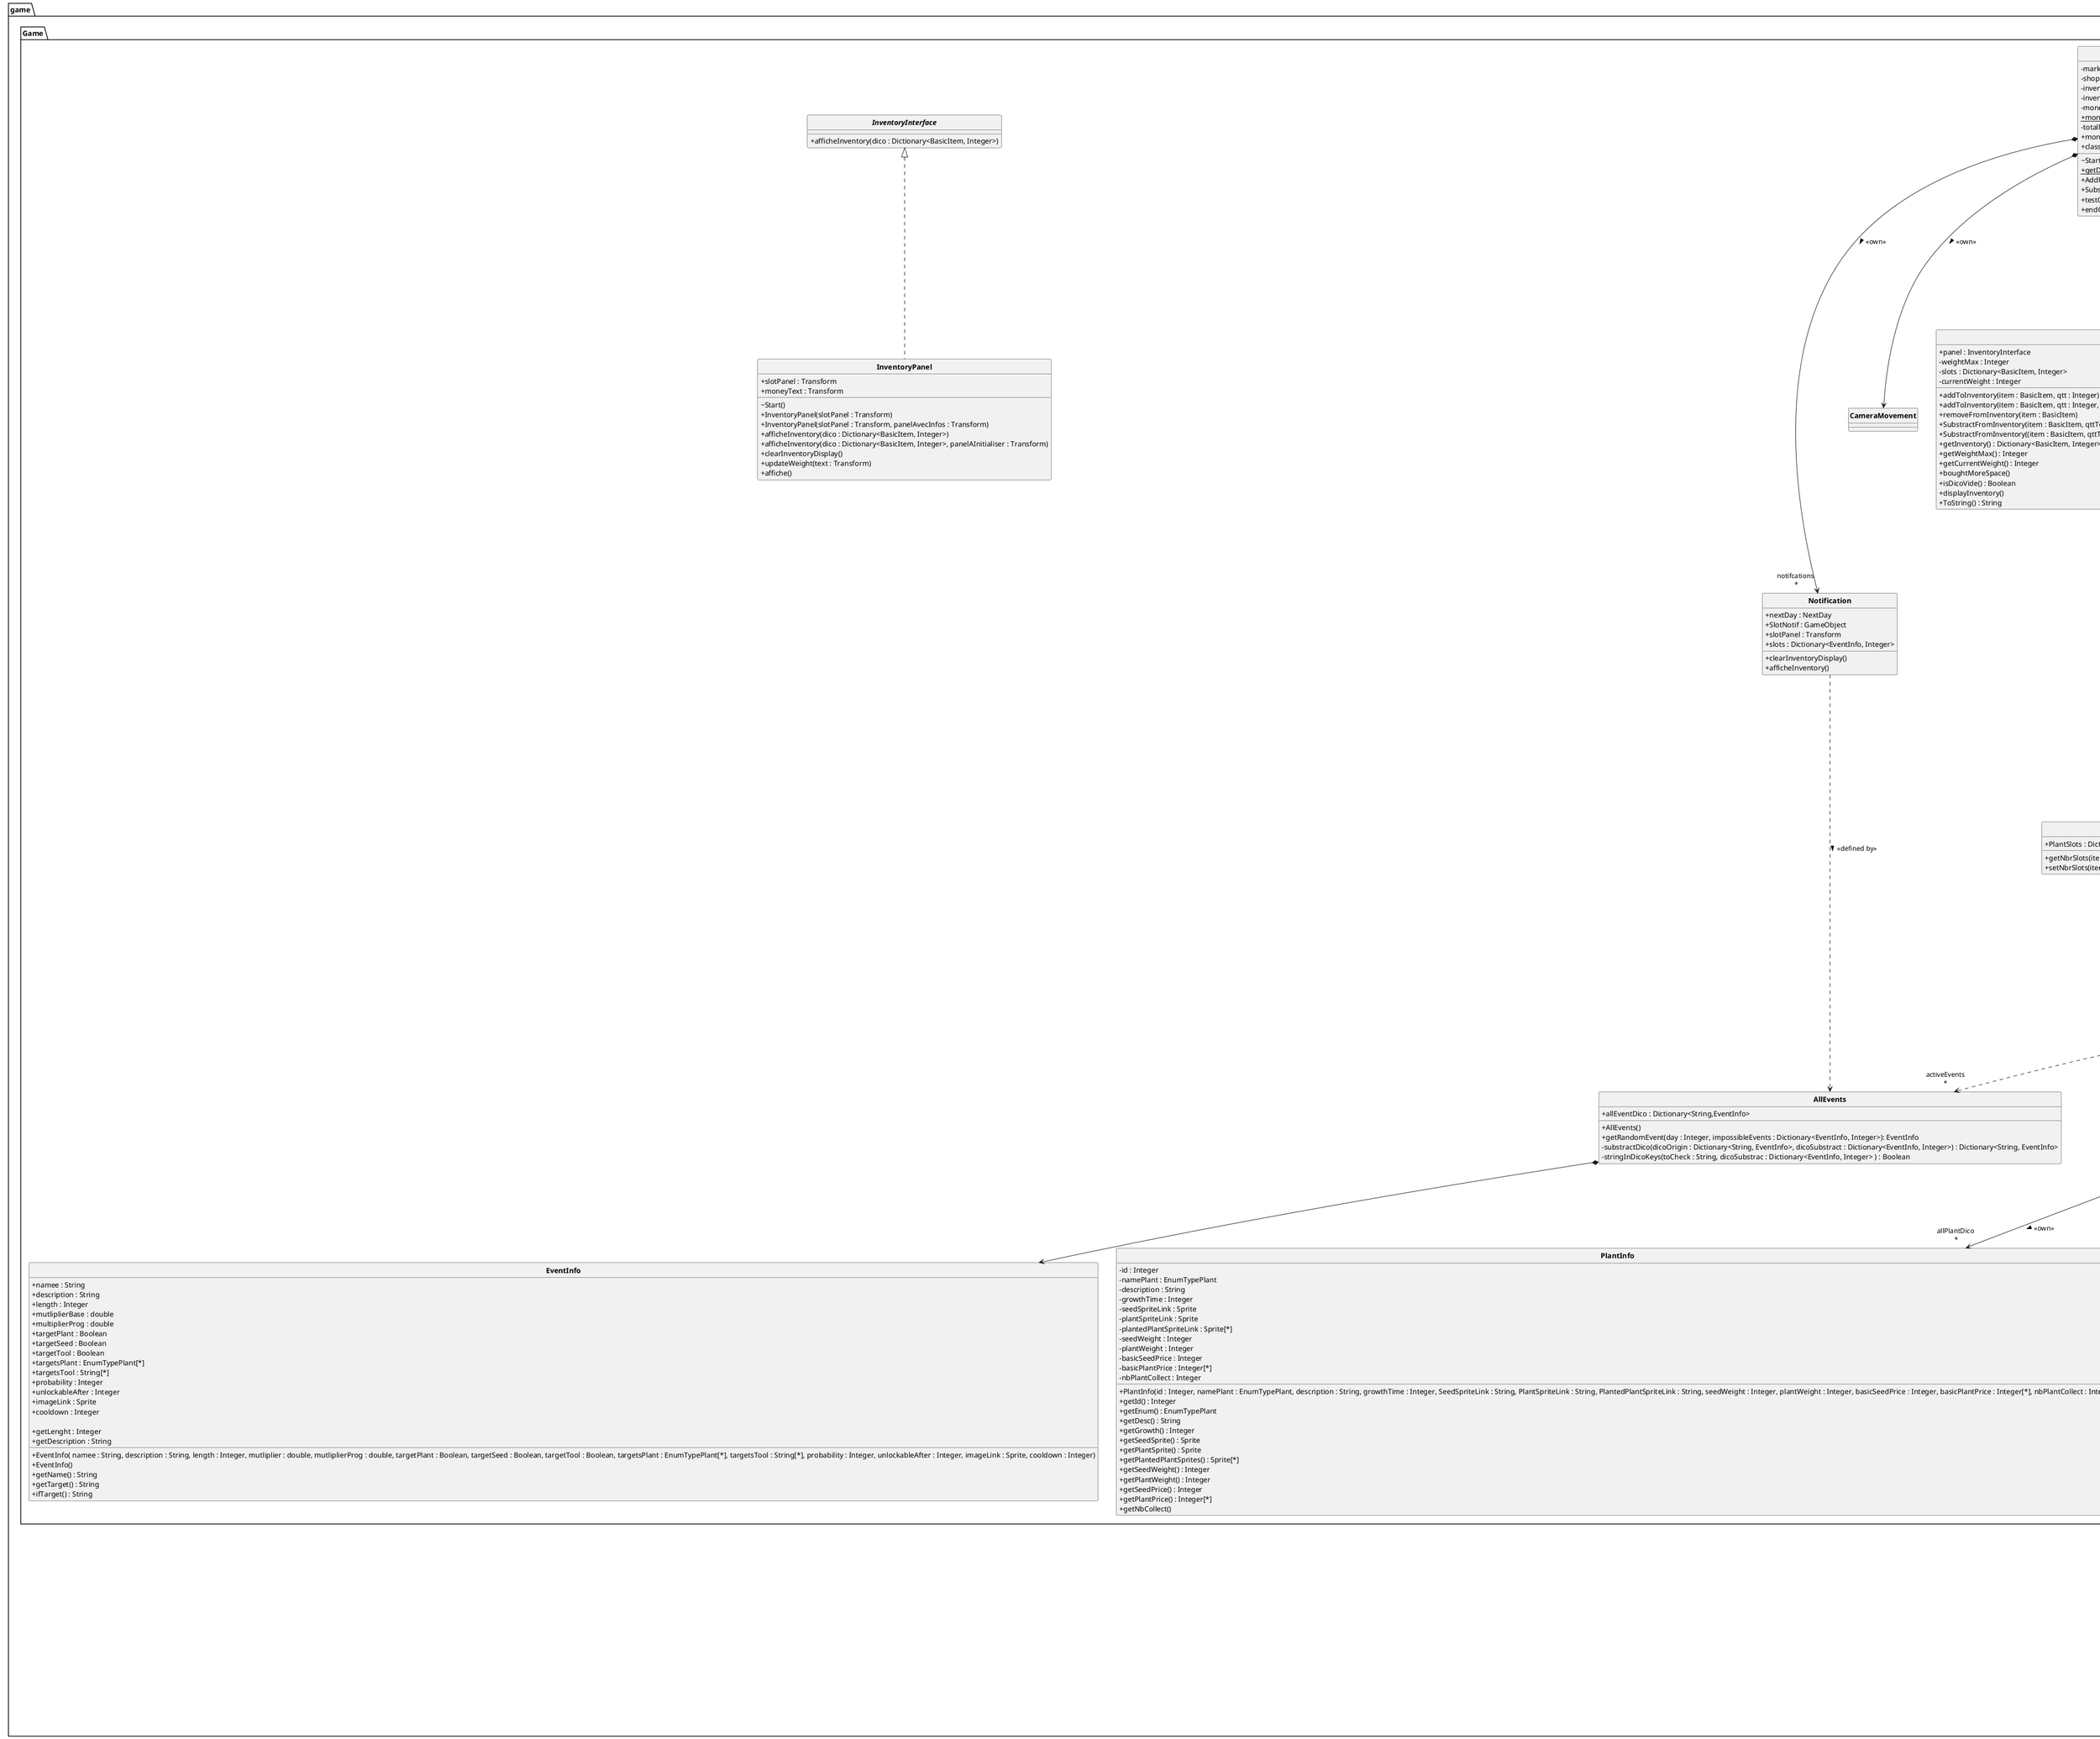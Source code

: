 @startuml
skinparam style strictuml
skinparam classAttributeIconSize 0
skinparam classFontStyle Bold
hide enum methods

'namespace game
package game{

    'folder Enums
    package Enums{
        enum EnumTools{
            CHEBE
            LLEPE
            CHEPIO
            CHEFOUR
            TEAURA
            CHEHA
            CHETTEHA
            TEURTRAC
            SONNEUSEMOIS
            RISATEURPULVE
            DEUREPAN
            RUECHAR
            SEHER
        }

        enum EnumTypePlant{
            ELB
            EGRO
            AJOS
            AZLOC
            SIAM
            ECHAV
            ONTOUM
            ELUOP
            NIPAL
        }

        enum EnumTypePlot{
            DRY
            RADIOACTIVE
            RED
            GREEN
            BLUE
            MAGENTA
            CYAN
            LUCKY
            POISONOUS
        }
    }

    'folder Game
    package Game{
        class AllEvents {
            + allEventDico : Dictionary<String,EventInfo>

            + AllEvents()
            + getRandomEvent(day : Integer, impossibleEvents : Dictionary<EventInfo, Integer>): EventInfo
            - substractDico(dicoOrigin : Dictionary<String, EventInfo>, dicoSubstract : Dictionary<EventInfo, Integer>) : Dictionary<String, EventInfo>
            - stringInDicoKeys(toCheck : String, dicoSubstrac : Dictionary<EventInfo, Integer> ) : Boolean
        }

        AllEvents *--> EventInfo

        class AllPlot{
            + createPlot(typePlot : EnumTypePlot, currentPlant : EnumTypePlant) : Plot
            + getAllPlot() : EnumTypePlot[*]
        }

        class AllSeedPlant{
            - allPlantDico : Dictionary<EnumTypePlant,PlantInfo>

            + AllSeedPlant(allPlantDico : Dictionary<EnumTypePlant, PlantInfo>)
            + createPlant(typePlant : EnumTypePlant) : Plant
            + createSeed(typePlant : EnumTypePlant) : Seed
            + createPlantedPlant(typePlant : EnumTypePlant) : PlantedPlant
            + getAllPlantTypes() : EnumTypePlant[*]
            + ToString() : String
        }

        AllSeedPlant *--> "allPlantDico \n*" PlantInfo : <<own>> >

        class AllTools{
            - dicoTools : Dictionary<String, Tool>

            + AllTools(tools : Dictionary<String, Tool>)
            + AllTools()
            + getAllTools() : String[*]
            + ToString() : String
        }

        abstract class BasicItem{
            + id : Integer
            # itemName : String
            # description : String
            # imageLink : Sprite
            # weight : Integer
            # price : Integer

            + BasicItem()
            + BasicItem(paraId : Integer, paraName : String, paraDescription : String, paraImageLink : String)
            + getWeight() : Integer
            + getSprite() : Sprite
            + getDesc() : String
            + getName() : String
            + getId() : Integer
            + getPrice() : Integer
        }

        abstract class BasicPlant extends BasicItem{
            # typePlante : EnumTypePlant

            + BasicPlant()
            + BasicPlant(paraTypePlant : EnumTypePlant)
            + getTypePlante() : EnumTypePlant
        }

        class ButtonWeight{
            + moneyStack : Game 

            ~Start()
        }

        class BuyPlot{
            - plot : PlotEvents
            + money : Game
            + popUp : PopUp

            + open(plot : PlotEvents)
            + setPlot(plo : PlotEvents)
            + buyPlot()
        }

        class CreateAllSeedPlant(){
            + JSONSeedPlant : TextAsset
            + JSONTool : TextAsset 
            + {static} mainInventory : Inventory
            + {static} dicoPlant : AllSeedPlant
            + {static} dicoTool : AllTools
            + {static} shopInv : Inventory

            ~ Awake()
        }

        class EventInfo{
            + namee : String
            + description : String
            + length : Integer
            + mutliplierBase : double
            + multiplierProg : double
            + targetPlant : Boolean
            + targetSeed : Boolean
            + targetTool : Boolean
            + targetsPlant : EnumTypePlant[*]
            + targetsTool : String[*]
            + probability : Integer
            'Permet de dire qu'un event est dispo que a partir du mois 0, du 1, du 2....
            + unlockableAfter : Integer
            + imageLink : Sprite
            + cooldown : Integer

            + EventInfo( namee : String, description : String, length : Integer, mutliplier : double, mutliplierProg : double, targetPlant : Boolean, targetSeed : Boolean, targetTool : Boolean, targetsPlant : EnumTypePlant[*], targetsTool : String[*], probability : Integer, unlockableAfter : Integer, imageLink : Sprite, cooldown : Integer)
            + EventInfo()
            + getName() : String
            + getLenght : Integer
            + getDescription : String
            + getTarget() : String
            + ifTarget() : String
        }

        class Game{
            - market : Market
            - shop : Shop
            - inventoryPlant : InventoryPlant
            - inventorySeed : InventorySeed
            - money : Integer
            + {static} moneyObjective : Integer
            - totalMoneyEarned : Integer
            + moneyText : TextMeshProUGUI 
            + classePopup : PopUp

            ~ Start()
            + {static} getDefaultSprite() : Sprite
            + AddMoney(price : Integer)
            + SubsMoney(price : Integer)
            + testObjective()
            + endGame()
        }

        Game *-d-> "market \n1" Market : <<own>> >
        Game *-d-> "notifcations \n*" Notification : <<own>> >
        Game *-d-> "inventory \n1" Inventory : <<own>> >
        Game *-d-> "shop \n1" Shop : <<own>> >
        Game *-d-> CameraMovement : <<own>> >

        class Inventory{
            + panel : InventoryInterface
            - weightMax : Integer
            - slots : Dictionary<BasicItem, Integer>
            - currentWeight : Integer

            + addToInventory(item : BasicItem, qtt : Integer)
            + addToInventory(item : BasicItem, qtt : Integer, dico Dictionary<BasicItem, Integer> )
            + removeFromInventory(item : BasicItem)
            + SubstractFromInventory(item : BasicItem, qttToRemove : Integer)
            + SubstractFromInventory((item : BasicItem, qttToRemove : Integer, dicoASoustraire : Dictionary<BasicItem, Integer>)
            + getInventory() : Dictionary<BasicItem, Integer>
            + getWeightMax() : Integer
            + getCurrentWeight() : Integer
            + boughtMoreSpace()
            + isDicoVide() : Boolean
            + displayInventory()
            + ToString() : String
        }

        interface InventoryInterface{
            + afficheInventory(dico : Dictionary<BasicItem, Integer>)
        }

        class InventoryPanel implements InventoryInterface{
            + slotPanel : Transform
            + moneyText : Transform

            ~ Start()
            + InventoryPanel(slotPanel : Transform)
            + InventoryPanel(slotPanel : Transform, panelAvecInfos : Transform)
            + afficheInventory(dico : Dictionary<BasicItem, Integer>)
            + afficheInventory(dico : Dictionary<BasicItem, Integer>, panelAInitialiser : Transform)
            + clearInventoryDisplay()
            + updateWeight(text : Transform)
            + affiche()
        }

        class InventoryPlant extends Inventory{
            + PlantSlots : Dictionary<EnumTypePlant, Integer>

            + getNbrSlots(item : EnumTypePlant) : Integer
            + setNbrSlots(item : EnumTypePlant, number : Integer)
        }

        class InventorySlot{
            + {static} createSlot() : GameObject
        }

        class Market{
            - history : Dictionary<EnumTypePlant,Integer[*]>
            - activeEvents : Dictionary<EventInfo,Integer>
            - impossibleEvents : Dictionary<EventInfo,Integer>
            - actualDays : Integer

            ~ Awake()
            ~ Start()
            + createMarket()
            - nextActiveEvent()
            + getActiveEvents() : Dictionary<EventInfo, Integer>
            - nextImpossibleEvents()
            - generateNewHistoryDay(days : Integer, eventActiveON : Boolean)
            - plantByEvent(eventTemp : EventInfo, dureeMom : Integer, value : Integer) : Integer
            - plantBasic(plant : Plant, month : Integer, days : Integer) : Integer
            - ezRound(value : double) : Integer
            + normalise(val : double) : double
            + nextDay(days : Integer, eventON : Boolean) : EventInfo
            + getHistory() : Dictionary<EnumTypePlant, Integer[*]>
            + getLastPricePlant(plant : EnumTypePlant) : Integer
            + getLastPriceSeed(plant : EnumTypePlant) : Integer
            - createNewEvent(month : Integer) : EventInfo
            + last60Days(pl : EnumTypePlant) : Integer[*]
            + getDays() : Integer
            + afficheEtatDebug()
        }

        Market ..> Plant : <<uses>> >
        Market ..> Seed : <<uses>> >
        Market ..>  "activeEvents\n*"AllEvents : <<affected by / create>> >
        Market ..> AllSeedPlant : <<uses>> >
        Market ..> AllPlot : <<uses>> >
        Market *-> "1\n{static} instace" Market : singleton

        class Notification{
            + nextDay : NextDay
            + SlotNotif : GameObject
            + slotPanel : Transform
            + slots : Dictionary<EventInfo, Integer>

            + clearInventoryDisplay()
            + afficheInventory()
        }
        
        Notification..> AllEvents : <<defined by>> >


        class NotifPanel{
            + PanelInventory : GameObject
            + PanelNotif : GameObject
            + notif : Notification
            + dico : Dictionary<EventInfo, Integer>
            + classePopup : PopUp 
            + render : Transform 

            ~ Start()
            + OpenPanel()
        }

        class Plant extends BasicPlant{
            + basicPlantPrice : Integer[*]

            + Plant(paraTypePlant : EnumTypePlant, paraId : Integer, paraName : String, paraDescription : String, paraImageLink : Sprite, paraBasicPlantPrice : Integer[*], paraPlantWeight : Integer)
            + Plant()
            + getPrice(month : Integer) : Integer
        }
        
        Plant *--> "typePlante\n1" EnumTypePlant : <<type of>> >

        class PlantedPlant extends BasicPlant{
            - spriteLinks : Sprite[*]
            - growthTime : Integer
            - typePlante : EnumTypePlant
            - nbPlantCollect : Integer

            + PlantedPlant(paraTypePlant : EnumTypePlant, paraGrowthTime : Integer)
            + PlantedPlant(paraTypePlant : EnumTypePlant, paraId : Integer, paraName : String, paraDescription : String, paraImageLink : Sprite, paraSpriteLinks : Sprite[*], paraGrowthTime : Integer)
            + PlantedPlant()
            + getSpriteLinks() : Sprite[*]
            + getGrowthTime() : Integer
            getNbCollect() : Integer
        }

        PlantedPlant *--> "typePlante\n1" EnumTypePlant : <<type of>> >

        class PlantInfo{
            - id : Integer
            - namePlant : EnumTypePlant
            - description : String
            - growthTime : Integer
            - seedSpriteLink : Sprite
            - plantSpriteLink : Sprite
            - plantedPlantSpriteLink : Sprite[*]
            - seedWeight : Integer
            - plantWeight : Integer
            - basicSeedPrice : Integer
            'the list is 12 long
            - basicPlantPrice : Integer[*]
            - nbPlantCollect : Integer

            + PlantInfo(id : Integer, namePlant : EnumTypePlant, description : String, growthTime : Integer, SeedSpriteLink : String, PlantSpriteLink : String, PlantedPlantSpriteLink : String, seedWeight : Integer, plantWeight : Integer, basicSeedPrice : Integer, basicPlantPrice : Integer[*], nbPlantCollect : Integer)
            + getId() : Integer
            + getEnum() : EnumTypePlant
            + getDesc() : String
            + getGrowth() : Integer
            + getSeedSprite() : Sprite
            + getPlantSprite() : Sprite
            + getPlantedPlantSprites() : Sprite[*]
            + getSeedWeight() : Integer
            + getPlantWeight() : Integer
            + getSeedPrice() : Integer
            + getPlantPrice() : Integer[*]
            + getNbCollect()
        }


        class Plot extends BasicItem{
            - typePlot : EnumTypePlot
            - isPlanted : Boolean
            - currentPlant : EnumTypePlant
            - timeGrown : Integer
            - capacity : Integer
            - number : Integer

            + Plot(paraTypePlot : EnumTypePlot, paraCurrentPlant : EnumTypePlant, paraTimeGrown : Integer, paraCapacity : Integer, paraNumber : Integer)
            + setIsPlanted(paraIsPlanted : Boolean) : Boolean
            + getTimeGrown() : Integer
            + getTypePlant() : EnumTypePlant
            + getCapacity() : Integer
            + getQuantitySeed() : Integer
            + growSeed()
            - changePlantSprite()
        }

        Plot *--> EnumTypePlot : <<of type>> >

        class PopUp{
            + text : TextMeshProUGUI
            + coroutine : IEnumerator 
            + isExecuting : Boolean 

            + setMessage(message : String)
            + message(msg : String)
        }

        class Seed extends BasicPlant{
            - timeGrowth : Integer

            + Seed()
            + Seed(paraTypePlant : EnumTypePlant, paraId : Integer, paraName : String, paraDescription : String, paraImagelink : Sprite, paraTimeGrowth : Integer, paraWeight : Integer, paraPrice : Integer)
            + getTimeGrowth() : Integer
        }

        Seed *--> "typePlante\n1" EnumTypePlant : <<type of>> >

        class Shop{
            + inventory : Inventory
            + slots : Dictionary<BasicItem,Integer>

            + Shop()
        }

        Shop ..> BasicItem : <<uses>> >
        Shop ..> AllSeedPlant : <<uses>> >
        Shop ..> Market : <<interact>> >

        class Stand{
            - market : Market
            - inventory : Inventory
            - game : Game

            + Stand(Xmarket : Market, Xinventory : InventoryPlant, Xgame : Game)
            - listeItem : Item[*]
            + stock_sale(Xitem_sale : EnumTypePlant, Xitem_number : Integer, Xitem_price : Integer)
            + sell_stock() : Integer
            + add_price(price : Integer)
        }

        Stand *-> "1\n struct Item" Item : Contains

        class "struct Item" as Item{
            + item_sale : EnumTypePlant
            + item_number : Integer
            + item_price : Integer
        }

        abstract Tool extends BasicItem{
            + Tool()
            + Tool(paraPrice : Integer, name : String, id : Integer, description : String, imageLink : Sprite)
            + Tool(paraPrice : Integer, name : String, id : Integer, description : String, spriteLink : String)
        }

        Tool *--> EnumTools : <<type of>> >
    }
}

package HUD{
    class ActivePanel{
        + PanelInventory : GameObject
        + PanelNotif : GameObject
        - panel : InventoryPanel
        + panelAvecInfos : Transform

            ~ Start()
            + OpenPanel()
            + Affiche()
            + Affiche(panelAvecInfos : Transform)
        }

    class DropDownMarket{
        + dropdown : TMP_Dropdown
        + market : Market
        + ggraphMarket : GraphMarket
        - plTypeList : EnumTypePlant[*]

        ~ Start()
        + updateGraph(newIndex : Integer)
    }

    class GameStat{
        + {static} qttMoney : String
        + {static} nbDay : String
        + objective : TextMeshProUGUI 
        + moneyGained : TextMeshProUGUI 
        + nbDays : TextMeshProUGUI 

        ~ Start()
    }

    class GerePlant{
        + inventoryFunctions : Inventory
        + StockedPlot : PlotEvents
        - stockedItem : BasicItem
        - stockedQtt : Integer

        + getStockedItem() : BasicItem
        + getStockedQtt() : Integer
    }

    class GraphMarket{
        - circleSprite : Sprite
        + graphContainer : RectTransform
        + labelTemplateY : TextMeshProUGUI
        + labelTemplateX : TextMeshProUGUI
        + dashTemplateY : RectTransform
        + dashTemplateX : RectTransform
        + market : Market
        + titre : TextMeshProUGUI
        + lastValueText : TextMeshProUGUI
        - yMaximum : float
        - xSize : float
        - xMaximum : float
        - graphHeight : float
        - yMin : float
        - numberOfDays : Integer
        - monthList : String[*]
        - mutlInvGraph = 2f
        - plantAct : EnumTypePlant
        + cam : CameraMovement
        + camZoom : Zoom
        - allChildsToSuppr : GameObject[*]

        ~ Awake()
        + affiche()
        ~ Update()
        + changePlant(pl : EnumTypePlant)
        - CreateCircle(anchoredPosition : Vector2) : GameObject
        - ShowGraph(valueList : Integer[*])
        - CreateDotConnection(dotPositionA : Vector2, dotPositionB : Vector2)
        - AngleBetweenVector2(vec1 : Vector2, vec2 : Vector2) : float
        - clearGraph()
    }

    class openCanvas{
        + thingsToHide : Transform[*]
        + thingsToShow : Transform[*]
        + cam : CameraMovement
        + camZoom : Zoom
        + isShown : Boolean
        + PanelPlotPlant : GameObject

        + inverseAffichage()
        + displayCanvasON(trans : Transform[*], state : Boolean)
    }

    class SloInit{
        + item : BasicItem
        + qttSlot : Integer
        + panelInfosVente : Transform

        ~ OnMouseDown()
        + af(deuxInvs : ActivePanel[*], isStorage : Boolean)
    }
}

package MainMenu{
    class MainMenu{
        + mainMenu()
        + PlayGame()
        + QuitGame()
    }
    MainMenu *-d-> Game

}

package Map{
    class CameraMovement{
        - cam : Camera
        - dragOrigin : Vector3
        - zoom : float
        - minCamSize : float
        - maxCamSize : float
        - tilemapRenderer : SpriteRender
        - mapMinX : float
        - mapMaxX : float
        - mapMinY : float
        - mapMaxY : float
        - canMoove : Boolean

        ~ Awake()
        + playerCanMoove(state : Boolean)
        ~ Update()
        - PanCamera()
        - ClampCamera(targetPosition : Vector3) : Vector3
    }

    class GoBackTest{
        + {static} goMainMenu()
    }

    class Highlite{
        + sprite_highlight : Sprite
        + sprite : Sprite

        ~ OnMouseOver()
        ~ OnMouseExit()
    }

    'on peut pas mettre game pour le namespace, donc je sais pas comment faire
    class NextDay{
        + dayText : TextMeshProUGUI
        + notif : Notification
        + plots : Transform
        - plotList : Transform[*]
        - nbrJour : Integer
        + market : Market
        + {static} dicoPossessions : Dictionary<EventInfo, Integer>
        + classePopup : PopUp 
        + render : Transform

        ~ Start()
        + {static} getInventoryNotif() : Dictionary<EventInfo, Integer>
        ~ OnMouseDown()
        + faitPousser()
        - GetPlots(parent : Transform)
        + addToInventory(item : EventInfo, duree : Integer)
        + removeFromInventory(item : EventInfo)
        + EventDay(nbrJour : Integer)
        + getNbJour() : Integer
    }


    class OpenMarket{
        + canvas : Canvas
        + graphContainer : Transform
        + openCanvasMarket : openCanvas
        + reafficheInvOnClickMarket : InventoryPanel 

        ~ OnMouseDown()
    }

    class OpenShop{
        + canvas : Canvas
        + openCanvasShop : openCanvas
        + shop : InventoryPanel 

        ~ OnMouseDown()
    }

    class PlotEvents{
        + isDesactive : Boolean
        + plot_sprite : Sprite
        + plot_sprite_highlite : Sprite
        - seed_sprite : Sprite
        - seed_sprite_grown : Sprite
        + PlotSupervisor : GameObject
        + InterfacePlantPanel : GameObject
        + hidesPanel : openCanvas
        - growthTime : Integer
        - growthStatus : Integer
        - plotImage : Transform
        - seedImage : Transform
        - plantedPlant : PlantedPlant
        - contientGraine : Boolean
        - itemDansPlot : BasicItem
        + inventory : Inventory
        + reafficheInvOnClick : InventoryPanel 
        + error : ChangeTextError 
        + errorDislp : OpenCanvas 
        + buy : BuyPlot 

        ~ Start()
        + fairePousser()
        + recupPlante()
        + planteGraine()
        ~ OnMouseDown()
        - GetChildren(parent : Transform) : Transform[*]
        + openBuyPlot()
        + setPlotActive()
        ~ OnMouseOver()
        ~ OnMouseExit()
        
    }

    class SellScript{
        + classePopup : PopUp
        + endValue : TextMeshProUGUI 
        + resValue : TextMeshProUGUI 
        + slider : Slider 
        - plantChoosed : EnumTypePlant 
        + market : Market 
        + transformRef : Transform 

        ~ Start()
        + changePlant(newPlant : EnumTypePlant)
        + changeMaxValue(maxValue : Integer)
        ~ valueChanged()
        + totalPrice() : IInteger
        + sell()
    }



    class Zoom{
        - cam : Camera
        - zoom : float
        - minCamSize : float
        - maxCamSize : float
        - tilemapRenderer : SpriteRender
        - mapMinX : float
        - mapMaxX : float
        - mapMinY : float
        - mapMaxY : float
        - canMoove : Boolean

        ~ Awake()
        + playerCanMoove(state : Boolean)
        ~ Update()
        - ClampCamera(targetPosition : Vector3) : Vector3
    }
}

@enduml